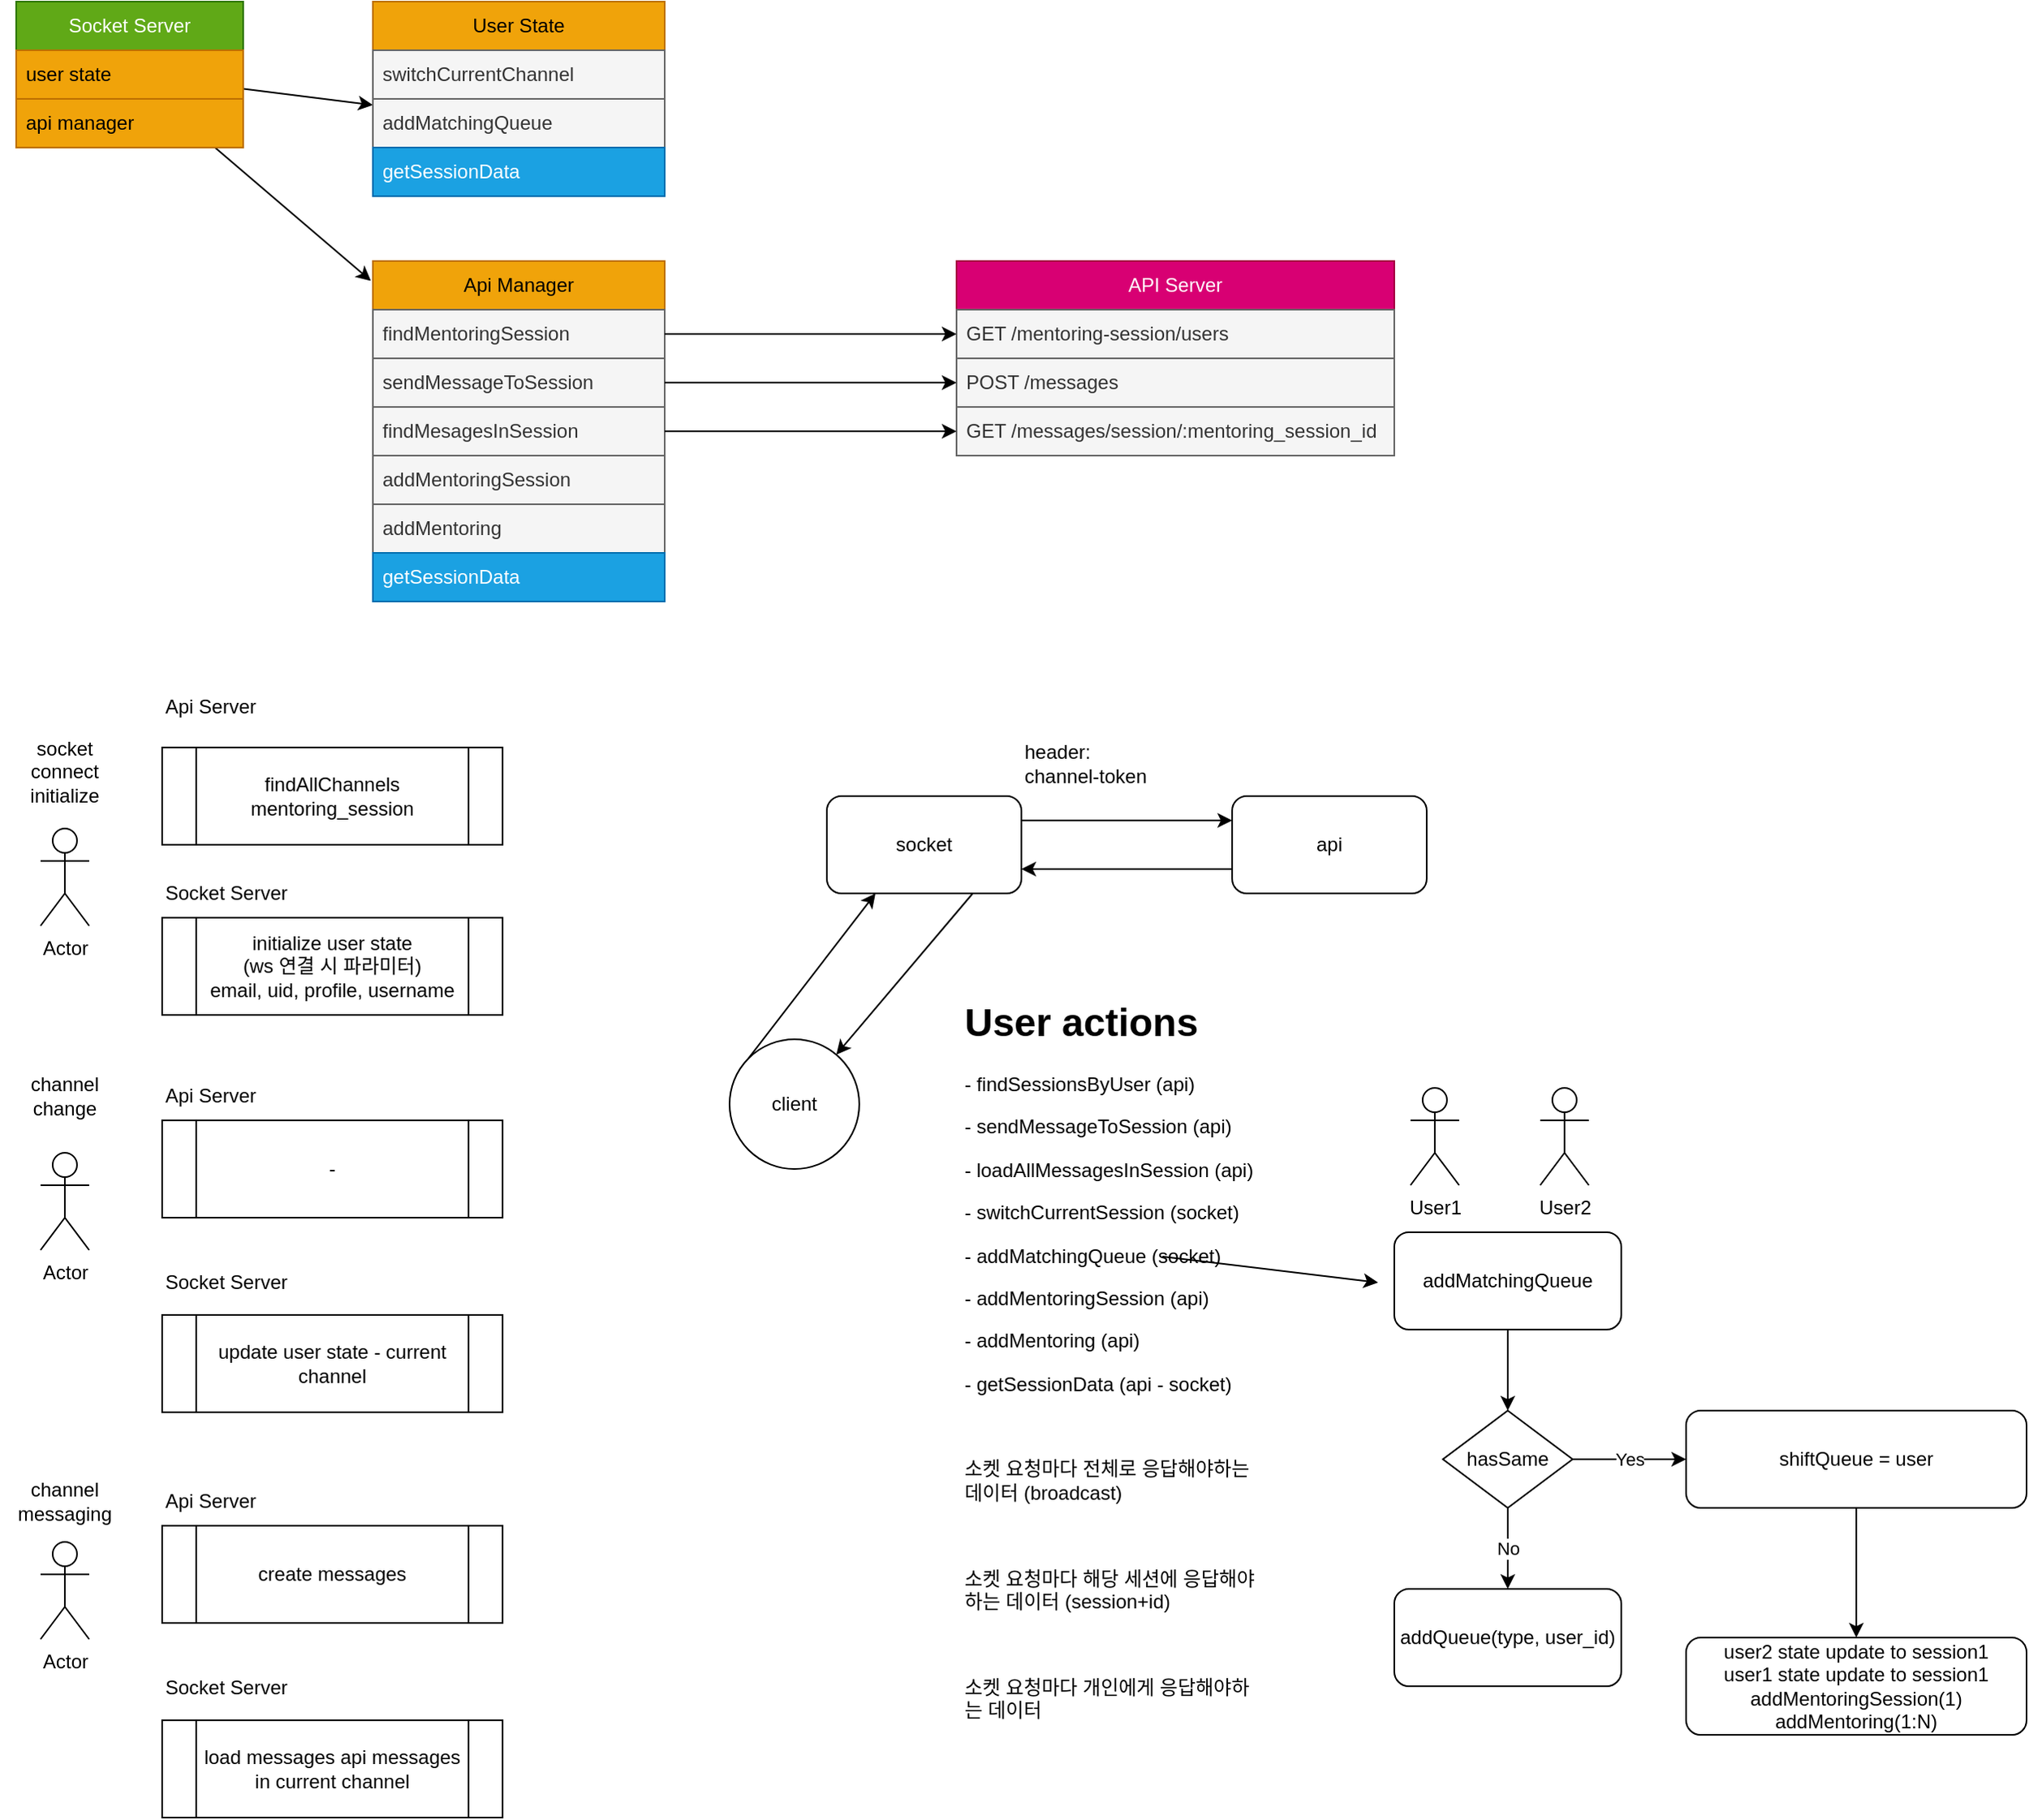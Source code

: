 <mxfile>
    <diagram id="pGLBAXvWR-WA4ppO1wxd" name="페이지-1">
        <mxGraphModel dx="1173" dy="766" grid="1" gridSize="10" guides="1" tooltips="1" connect="1" arrows="1" fold="1" page="1" pageScale="1" pageWidth="827" pageHeight="1169" math="0" shadow="0">
            <root>
                <mxCell id="0"/>
                <mxCell id="1" parent="0"/>
                <mxCell id="5" value="API Server" style="swimlane;fontStyle=0;childLayout=stackLayout;horizontal=1;startSize=30;horizontalStack=0;resizeParent=1;resizeParentMax=0;resizeLast=0;collapsible=1;marginBottom=0;whiteSpace=wrap;html=1;fillColor=#d80073;fontColor=#ffffff;strokeColor=#A50040;" vertex="1" parent="1">
                    <mxGeometry x="670" y="260" width="270" height="120" as="geometry"/>
                </mxCell>
                <mxCell id="6" value="GET /mentoring-session/users" style="text;strokeColor=#666666;fillColor=#f5f5f5;align=left;verticalAlign=middle;spacingLeft=4;spacingRight=4;overflow=hidden;points=[[0,0.5],[1,0.5]];portConstraint=eastwest;rotatable=0;whiteSpace=wrap;html=1;fontColor=#333333;" vertex="1" parent="5">
                    <mxGeometry y="30" width="270" height="30" as="geometry"/>
                </mxCell>
                <mxCell id="7" value="POST /messages" style="text;strokeColor=#666666;fillColor=#f5f5f5;align=left;verticalAlign=middle;spacingLeft=4;spacingRight=4;overflow=hidden;points=[[0,0.5],[1,0.5]];portConstraint=eastwest;rotatable=0;whiteSpace=wrap;html=1;fontColor=#333333;" vertex="1" parent="5">
                    <mxGeometry y="60" width="270" height="30" as="geometry"/>
                </mxCell>
                <mxCell id="8" value="GET /messages/session/:mentoring_session_id" style="text;strokeColor=#666666;fillColor=#f5f5f5;align=left;verticalAlign=middle;spacingLeft=4;spacingRight=4;overflow=hidden;points=[[0,0.5],[1,0.5]];portConstraint=eastwest;rotatable=0;whiteSpace=wrap;html=1;fontColor=#333333;" vertex="1" parent="5">
                    <mxGeometry y="90" width="270" height="30" as="geometry"/>
                </mxCell>
                <mxCell id="29" value="" style="edgeStyle=none;html=1;" edge="1" parent="1" source="9" target="24">
                    <mxGeometry relative="1" as="geometry"/>
                </mxCell>
                <mxCell id="30" value="" style="edgeStyle=none;html=1;entryX=-0.007;entryY=0.058;entryDx=0;entryDy=0;entryPerimeter=0;" edge="1" parent="1" source="9" target="18">
                    <mxGeometry relative="1" as="geometry"/>
                </mxCell>
                <mxCell id="9" value="Socket Server" style="swimlane;fontStyle=0;childLayout=stackLayout;horizontal=1;startSize=30;horizontalStack=0;resizeParent=1;resizeParentMax=0;resizeLast=0;collapsible=1;marginBottom=0;whiteSpace=wrap;html=1;fillColor=#60a917;fontColor=#ffffff;strokeColor=#2D7600;" vertex="1" parent="1">
                    <mxGeometry x="90" y="100" width="140" height="90" as="geometry"/>
                </mxCell>
                <mxCell id="10" value="user state" style="text;strokeColor=#BD7000;fillColor=#f0a30a;align=left;verticalAlign=middle;spacingLeft=4;spacingRight=4;overflow=hidden;points=[[0,0.5],[1,0.5]];portConstraint=eastwest;rotatable=0;whiteSpace=wrap;html=1;fontColor=#000000;" vertex="1" parent="9">
                    <mxGeometry y="30" width="140" height="30" as="geometry"/>
                </mxCell>
                <mxCell id="11" value="api manager" style="text;strokeColor=#BD7000;fillColor=#f0a30a;align=left;verticalAlign=middle;spacingLeft=4;spacingRight=4;overflow=hidden;points=[[0,0.5],[1,0.5]];portConstraint=eastwest;rotatable=0;whiteSpace=wrap;html=1;fontColor=#000000;" vertex="1" parent="9">
                    <mxGeometry y="60" width="140" height="30" as="geometry"/>
                </mxCell>
                <mxCell id="14" value="Actor" style="shape=umlActor;verticalLabelPosition=bottom;verticalAlign=top;html=1;outlineConnect=0;" vertex="1" parent="1">
                    <mxGeometry x="105" y="610" width="30" height="60" as="geometry"/>
                </mxCell>
                <mxCell id="15" value="socket connect initialize" style="text;html=1;strokeColor=none;fillColor=none;align=center;verticalAlign=middle;whiteSpace=wrap;rounded=0;" vertex="1" parent="1">
                    <mxGeometry x="90" y="560" width="60" height="30" as="geometry"/>
                </mxCell>
                <mxCell id="18" value="Api Manager" style="swimlane;fontStyle=0;childLayout=stackLayout;horizontal=1;startSize=30;horizontalStack=0;resizeParent=1;resizeParentMax=0;resizeLast=0;collapsible=1;marginBottom=0;whiteSpace=wrap;html=1;fillColor=#f0a30a;fontColor=#000000;strokeColor=#BD7000;" vertex="1" parent="1">
                    <mxGeometry x="310" y="260" width="180" height="210" as="geometry"/>
                </mxCell>
                <mxCell id="19" value="findMentoringSession" style="text;strokeColor=#666666;fillColor=#f5f5f5;align=left;verticalAlign=middle;spacingLeft=4;spacingRight=4;overflow=hidden;points=[[0,0.5],[1,0.5]];portConstraint=eastwest;rotatable=0;whiteSpace=wrap;html=1;fontColor=#333333;" vertex="1" parent="18">
                    <mxGeometry y="30" width="180" height="30" as="geometry"/>
                </mxCell>
                <mxCell id="20" value="sendMessageToSession" style="text;strokeColor=#666666;fillColor=#f5f5f5;align=left;verticalAlign=middle;spacingLeft=4;spacingRight=4;overflow=hidden;points=[[0,0.5],[1,0.5]];portConstraint=eastwest;rotatable=0;whiteSpace=wrap;html=1;fontColor=#333333;" vertex="1" parent="18">
                    <mxGeometry y="60" width="180" height="30" as="geometry"/>
                </mxCell>
                <mxCell id="21" value="findMesagesInSession" style="text;strokeColor=#666666;fillColor=#f5f5f5;align=left;verticalAlign=middle;spacingLeft=4;spacingRight=4;overflow=hidden;points=[[0,0.5],[1,0.5]];portConstraint=eastwest;rotatable=0;whiteSpace=wrap;html=1;fontColor=#333333;" vertex="1" parent="18">
                    <mxGeometry y="90" width="180" height="30" as="geometry"/>
                </mxCell>
                <mxCell id="78" value="addMentoringSession" style="text;strokeColor=#666666;fillColor=#f5f5f5;align=left;verticalAlign=middle;spacingLeft=4;spacingRight=4;overflow=hidden;points=[[0,0.5],[1,0.5]];portConstraint=eastwest;rotatable=0;whiteSpace=wrap;html=1;fontColor=#333333;" vertex="1" parent="18">
                    <mxGeometry y="120" width="180" height="30" as="geometry"/>
                </mxCell>
                <mxCell id="79" value="addMentoring" style="text;strokeColor=#666666;fillColor=#f5f5f5;align=left;verticalAlign=middle;spacingLeft=4;spacingRight=4;overflow=hidden;points=[[0,0.5],[1,0.5]];portConstraint=eastwest;rotatable=0;whiteSpace=wrap;html=1;fontColor=#333333;" vertex="1" parent="18">
                    <mxGeometry y="150" width="180" height="30" as="geometry"/>
                </mxCell>
                <mxCell id="80" value="getSessionData" style="text;strokeColor=#006EAF;fillColor=#1ba1e2;align=left;verticalAlign=middle;spacingLeft=4;spacingRight=4;overflow=hidden;points=[[0,0.5],[1,0.5]];portConstraint=eastwest;rotatable=0;whiteSpace=wrap;html=1;fontColor=#ffffff;" vertex="1" parent="18">
                    <mxGeometry y="180" width="180" height="30" as="geometry"/>
                </mxCell>
                <mxCell id="22" value="User State" style="swimlane;fontStyle=0;childLayout=stackLayout;horizontal=1;startSize=30;horizontalStack=0;resizeParent=1;resizeParentMax=0;resizeLast=0;collapsible=1;marginBottom=0;whiteSpace=wrap;html=1;fillColor=#f0a30a;fontColor=#000000;strokeColor=#BD7000;" vertex="1" parent="1">
                    <mxGeometry x="310" y="100" width="180" height="120" as="geometry"/>
                </mxCell>
                <mxCell id="23" value="switchCurrentChannel" style="text;strokeColor=#666666;fillColor=#f5f5f5;align=left;verticalAlign=middle;spacingLeft=4;spacingRight=4;overflow=hidden;points=[[0,0.5],[1,0.5]];portConstraint=eastwest;rotatable=0;whiteSpace=wrap;html=1;fontColor=#333333;" vertex="1" parent="22">
                    <mxGeometry y="30" width="180" height="30" as="geometry"/>
                </mxCell>
                <mxCell id="24" value="addMatchingQueue" style="text;strokeColor=#666666;fillColor=#f5f5f5;align=left;verticalAlign=middle;spacingLeft=4;spacingRight=4;overflow=hidden;points=[[0,0.5],[1,0.5]];portConstraint=eastwest;rotatable=0;whiteSpace=wrap;html=1;fontColor=#333333;" vertex="1" parent="22">
                    <mxGeometry y="60" width="180" height="30" as="geometry"/>
                </mxCell>
                <mxCell id="25" value="getSessionData" style="text;strokeColor=#006EAF;fillColor=#1ba1e2;align=left;verticalAlign=middle;spacingLeft=4;spacingRight=4;overflow=hidden;points=[[0,0.5],[1,0.5]];portConstraint=eastwest;rotatable=0;whiteSpace=wrap;html=1;fontColor=#ffffff;" vertex="1" parent="22">
                    <mxGeometry y="90" width="180" height="30" as="geometry"/>
                </mxCell>
                <mxCell id="31" value="findAllChannels&lt;br&gt;mentoring_session" style="shape=process;whiteSpace=wrap;html=1;backgroundOutline=1;" vertex="1" parent="1">
                    <mxGeometry x="180" y="560" width="210" height="60" as="geometry"/>
                </mxCell>
                <mxCell id="32" value="initialize user state&lt;br&gt;(ws 연결 시 파라미터)&lt;br&gt;email, uid, profile, username" style="shape=process;whiteSpace=wrap;html=1;backgroundOutline=1;" vertex="1" parent="1">
                    <mxGeometry x="180" y="665" width="210" height="60" as="geometry"/>
                </mxCell>
                <mxCell id="33" value="-" style="shape=process;whiteSpace=wrap;html=1;backgroundOutline=1;" vertex="1" parent="1">
                    <mxGeometry x="180" y="790" width="210" height="60" as="geometry"/>
                </mxCell>
                <mxCell id="34" value="Actor" style="shape=umlActor;verticalLabelPosition=bottom;verticalAlign=top;html=1;outlineConnect=0;" vertex="1" parent="1">
                    <mxGeometry x="105" y="810" width="30" height="60" as="geometry"/>
                </mxCell>
                <mxCell id="35" value="channel change" style="text;html=1;strokeColor=none;fillColor=none;align=center;verticalAlign=middle;whiteSpace=wrap;rounded=0;" vertex="1" parent="1">
                    <mxGeometry x="80" y="760" width="80" height="30" as="geometry"/>
                </mxCell>
                <mxCell id="36" value="update user state - current channel" style="shape=process;whiteSpace=wrap;html=1;backgroundOutline=1;" vertex="1" parent="1">
                    <mxGeometry x="180" y="910" width="210" height="60" as="geometry"/>
                </mxCell>
                <mxCell id="37" value="Api Server" style="text;html=1;strokeColor=none;fillColor=none;align=left;verticalAlign=middle;whiteSpace=wrap;rounded=0;" vertex="1" parent="1">
                    <mxGeometry x="180" y="520" width="60" height="30" as="geometry"/>
                </mxCell>
                <mxCell id="38" value="Socket Server" style="text;html=1;strokeColor=none;fillColor=none;align=left;verticalAlign=middle;whiteSpace=wrap;rounded=0;" vertex="1" parent="1">
                    <mxGeometry x="180" y="635" width="110" height="30" as="geometry"/>
                </mxCell>
                <mxCell id="39" value="Socket Server" style="text;html=1;strokeColor=none;fillColor=none;align=left;verticalAlign=middle;whiteSpace=wrap;rounded=0;" vertex="1" parent="1">
                    <mxGeometry x="180" y="875" width="110" height="30" as="geometry"/>
                </mxCell>
                <mxCell id="40" value="Api Server" style="text;html=1;strokeColor=none;fillColor=none;align=left;verticalAlign=middle;whiteSpace=wrap;rounded=0;" vertex="1" parent="1">
                    <mxGeometry x="180" y="760" width="60" height="30" as="geometry"/>
                </mxCell>
                <mxCell id="41" value="Actor" style="shape=umlActor;verticalLabelPosition=bottom;verticalAlign=top;html=1;outlineConnect=0;" vertex="1" parent="1">
                    <mxGeometry x="105" y="1050" width="30" height="60" as="geometry"/>
                </mxCell>
                <mxCell id="42" value="channel messaging" style="text;html=1;strokeColor=none;fillColor=none;align=center;verticalAlign=middle;whiteSpace=wrap;rounded=0;" vertex="1" parent="1">
                    <mxGeometry x="80" y="1010" width="80" height="30" as="geometry"/>
                </mxCell>
                <mxCell id="43" value="Api Server" style="text;html=1;strokeColor=none;fillColor=none;align=left;verticalAlign=middle;whiteSpace=wrap;rounded=0;" vertex="1" parent="1">
                    <mxGeometry x="180" y="1010" width="60" height="30" as="geometry"/>
                </mxCell>
                <mxCell id="44" value="Socket Server" style="text;html=1;strokeColor=none;fillColor=none;align=left;verticalAlign=middle;whiteSpace=wrap;rounded=0;" vertex="1" parent="1">
                    <mxGeometry x="180" y="1125" width="110" height="30" as="geometry"/>
                </mxCell>
                <mxCell id="45" value="create messages" style="shape=process;whiteSpace=wrap;html=1;backgroundOutline=1;" vertex="1" parent="1">
                    <mxGeometry x="180" y="1040" width="210" height="60" as="geometry"/>
                </mxCell>
                <mxCell id="46" value="load messages api messages in current channel" style="shape=process;whiteSpace=wrap;html=1;backgroundOutline=1;" vertex="1" parent="1">
                    <mxGeometry x="180" y="1160" width="210" height="60" as="geometry"/>
                </mxCell>
                <mxCell id="49" style="edgeStyle=none;html=1;exitX=0;exitY=0;exitDx=0;exitDy=0;entryX=0.25;entryY=1;entryDx=0;entryDy=0;" edge="1" parent="1" source="47" target="48">
                    <mxGeometry relative="1" as="geometry"/>
                </mxCell>
                <mxCell id="47" value="client" style="ellipse;whiteSpace=wrap;html=1;aspect=fixed;" vertex="1" parent="1">
                    <mxGeometry x="530" y="740" width="80" height="80" as="geometry"/>
                </mxCell>
                <mxCell id="51" style="edgeStyle=none;html=1;exitX=1;exitY=0.25;exitDx=0;exitDy=0;entryX=0;entryY=0.25;entryDx=0;entryDy=0;" edge="1" parent="1" source="48" target="50">
                    <mxGeometry relative="1" as="geometry"/>
                </mxCell>
                <mxCell id="54" style="edgeStyle=none;html=1;exitX=0.75;exitY=1;exitDx=0;exitDy=0;" edge="1" parent="1" source="48" target="47">
                    <mxGeometry relative="1" as="geometry"/>
                </mxCell>
                <mxCell id="48" value="socket" style="rounded=1;whiteSpace=wrap;html=1;" vertex="1" parent="1">
                    <mxGeometry x="590" y="590" width="120" height="60" as="geometry"/>
                </mxCell>
                <mxCell id="52" style="edgeStyle=none;html=1;exitX=0;exitY=0.75;exitDx=0;exitDy=0;entryX=1;entryY=0.75;entryDx=0;entryDy=0;" edge="1" parent="1" source="50" target="48">
                    <mxGeometry relative="1" as="geometry"/>
                </mxCell>
                <mxCell id="50" value="api" style="rounded=1;whiteSpace=wrap;html=1;" vertex="1" parent="1">
                    <mxGeometry x="840" y="590" width="120" height="60" as="geometry"/>
                </mxCell>
                <mxCell id="53" value="header: channel-token" style="text;html=1;strokeColor=none;fillColor=none;align=left;verticalAlign=middle;whiteSpace=wrap;rounded=0;fontStyle=0" vertex="1" parent="1">
                    <mxGeometry x="710" y="545" width="90" height="50" as="geometry"/>
                </mxCell>
                <mxCell id="55" value="&lt;h1&gt;User actions&lt;/h1&gt;&lt;p&gt;- findSessionsByUser (api)&lt;/p&gt;&lt;p&gt;- sendMessageToSession (api)&lt;/p&gt;&lt;p&gt;- loadAllMessagesInSession (api)&lt;/p&gt;&lt;p&gt;- switchCurrentSession (socket)&lt;/p&gt;&lt;p&gt;- addMatchingQueue (socket)&lt;/p&gt;&lt;p&gt;- addMentoringSession (api)&lt;/p&gt;&lt;p&gt;- addMentoring (api)&lt;/p&gt;&lt;p&gt;- getSessionData (api - socket)&lt;/p&gt;&lt;p&gt;&lt;br&gt;&lt;/p&gt;&lt;p&gt;소켓 요청마다 전체로 응답해야하는 데이터 (broadcast)&lt;/p&gt;&lt;p&gt;&lt;br&gt;&lt;/p&gt;&lt;p&gt;소켓 요청마다 해당 세션에 응답해야하는 데이터 (session+id)&lt;/p&gt;&lt;p&gt;&lt;br&gt;&lt;/p&gt;&lt;p&gt;소켓 요청마다 개인에게 응답해야하는 데이터&lt;/p&gt;" style="text;html=1;strokeColor=none;fillColor=none;spacing=5;spacingTop=-20;whiteSpace=wrap;overflow=hidden;rounded=0;" vertex="1" parent="1">
                    <mxGeometry x="670" y="710" width="190" height="500" as="geometry"/>
                </mxCell>
                <mxCell id="57" value="" style="endArrow=classic;html=1;entryX=0;entryY=0.5;entryDx=0;entryDy=0;" edge="1" parent="1">
                    <mxGeometry width="50" height="50" relative="1" as="geometry">
                        <mxPoint x="797" y="874" as="sourcePoint"/>
                        <mxPoint x="930" y="890" as="targetPoint"/>
                    </mxGeometry>
                </mxCell>
                <mxCell id="61" value="User1" style="shape=umlActor;verticalLabelPosition=bottom;verticalAlign=top;html=1;outlineConnect=0;" vertex="1" parent="1">
                    <mxGeometry x="950" y="770" width="30" height="60" as="geometry"/>
                </mxCell>
                <mxCell id="62" value="" style="edgeStyle=none;html=1;entryX=0.5;entryY=0;entryDx=0;entryDy=0;" edge="1" parent="1" source="63" target="68">
                    <mxGeometry relative="1" as="geometry">
                        <mxPoint x="1010" y="969" as="targetPoint"/>
                    </mxGeometry>
                </mxCell>
                <mxCell id="63" value="addMatchingQueue" style="rounded=1;whiteSpace=wrap;html=1;" vertex="1" parent="1">
                    <mxGeometry x="940" y="859" width="140" height="60" as="geometry"/>
                </mxCell>
                <mxCell id="65" value="User2" style="shape=umlActor;verticalLabelPosition=bottom;verticalAlign=top;html=1;outlineConnect=0;" vertex="1" parent="1">
                    <mxGeometry x="1030" y="770" width="30" height="60" as="geometry"/>
                </mxCell>
                <mxCell id="72" value="Yes" style="edgeStyle=none;html=1;" edge="1" parent="1" source="68" target="71">
                    <mxGeometry relative="1" as="geometry"/>
                </mxCell>
                <mxCell id="77" value="No" style="edgeStyle=none;html=1;" edge="1" parent="1" source="68" target="75">
                    <mxGeometry relative="1" as="geometry"/>
                </mxCell>
                <mxCell id="68" value="hasSame" style="rhombus;whiteSpace=wrap;html=1;" vertex="1" parent="1">
                    <mxGeometry x="970" y="969" width="80" height="60" as="geometry"/>
                </mxCell>
                <mxCell id="74" value="" style="edgeStyle=none;html=1;" edge="1" parent="1" source="71" target="73">
                    <mxGeometry relative="1" as="geometry"/>
                </mxCell>
                <mxCell id="71" value="shiftQueue = user" style="rounded=1;whiteSpace=wrap;html=1;" vertex="1" parent="1">
                    <mxGeometry x="1120" y="969" width="210" height="60" as="geometry"/>
                </mxCell>
                <mxCell id="73" value="user2 state update to session1&lt;br&gt;user1 state update to session1&lt;br&gt;addMentoringSession(1)&lt;br&gt;addMentoring(1:N)" style="whiteSpace=wrap;html=1;rounded=1;" vertex="1" parent="1">
                    <mxGeometry x="1120" y="1109" width="210" height="60" as="geometry"/>
                </mxCell>
                <mxCell id="75" value="addQueue(type, user_id)" style="rounded=1;whiteSpace=wrap;html=1;" vertex="1" parent="1">
                    <mxGeometry x="940" y="1079" width="140" height="60" as="geometry"/>
                </mxCell>
                <mxCell id="81" style="edgeStyle=none;html=1;exitX=1;exitY=0.5;exitDx=0;exitDy=0;entryX=0;entryY=0.5;entryDx=0;entryDy=0;" edge="1" parent="1" source="19" target="6">
                    <mxGeometry relative="1" as="geometry"/>
                </mxCell>
                <mxCell id="82" style="edgeStyle=none;html=1;exitX=1;exitY=0.5;exitDx=0;exitDy=0;entryX=0;entryY=0.5;entryDx=0;entryDy=0;" edge="1" parent="1" source="20" target="7">
                    <mxGeometry relative="1" as="geometry"/>
                </mxCell>
                <mxCell id="83" style="edgeStyle=none;html=1;exitX=1;exitY=0.5;exitDx=0;exitDy=0;entryX=0;entryY=0.5;entryDx=0;entryDy=0;" edge="1" parent="1" source="21" target="8">
                    <mxGeometry relative="1" as="geometry"/>
                </mxCell>
            </root>
        </mxGraphModel>
    </diagram>
</mxfile>
